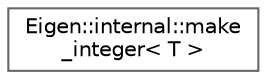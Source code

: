 digraph "Graphical Class Hierarchy"
{
 // LATEX_PDF_SIZE
  bgcolor="transparent";
  edge [fontname=Helvetica,fontsize=10,labelfontname=Helvetica,labelfontsize=10];
  node [fontname=Helvetica,fontsize=10,shape=box,height=0.2,width=0.4];
  rankdir="LR";
  Node0 [id="Node000000",label="Eigen::internal::make\l_integer\< T \>",height=0.2,width=0.4,color="grey40", fillcolor="white", style="filled",URL="$structEigen_1_1internal_1_1make__integer.html",tooltip=" "];
}
